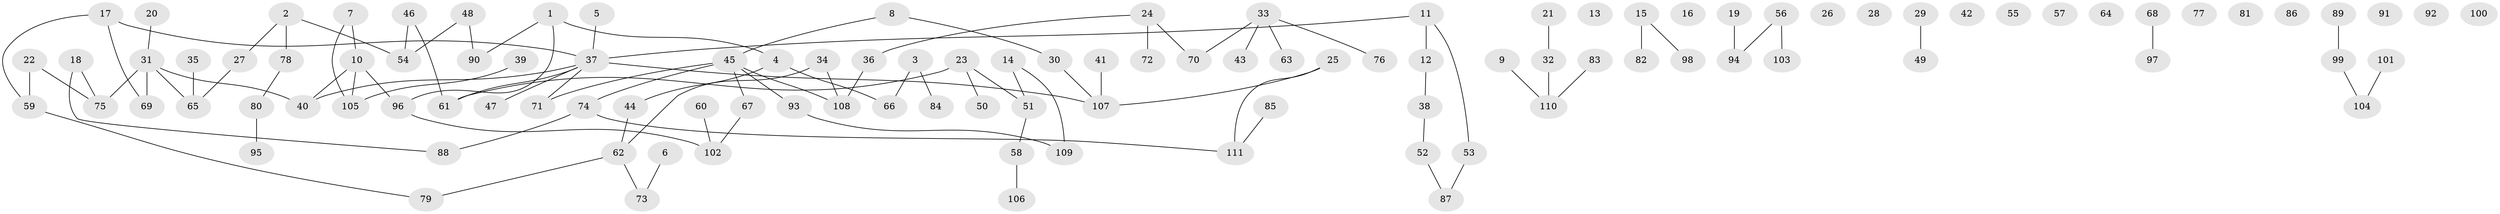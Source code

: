// Generated by graph-tools (version 1.1) at 2025/13/03/09/25 04:13:08]
// undirected, 111 vertices, 103 edges
graph export_dot {
graph [start="1"]
  node [color=gray90,style=filled];
  1;
  2;
  3;
  4;
  5;
  6;
  7;
  8;
  9;
  10;
  11;
  12;
  13;
  14;
  15;
  16;
  17;
  18;
  19;
  20;
  21;
  22;
  23;
  24;
  25;
  26;
  27;
  28;
  29;
  30;
  31;
  32;
  33;
  34;
  35;
  36;
  37;
  38;
  39;
  40;
  41;
  42;
  43;
  44;
  45;
  46;
  47;
  48;
  49;
  50;
  51;
  52;
  53;
  54;
  55;
  56;
  57;
  58;
  59;
  60;
  61;
  62;
  63;
  64;
  65;
  66;
  67;
  68;
  69;
  70;
  71;
  72;
  73;
  74;
  75;
  76;
  77;
  78;
  79;
  80;
  81;
  82;
  83;
  84;
  85;
  86;
  87;
  88;
  89;
  90;
  91;
  92;
  93;
  94;
  95;
  96;
  97;
  98;
  99;
  100;
  101;
  102;
  103;
  104;
  105;
  106;
  107;
  108;
  109;
  110;
  111;
  1 -- 4;
  1 -- 90;
  1 -- 96;
  2 -- 27;
  2 -- 54;
  2 -- 78;
  3 -- 66;
  3 -- 84;
  4 -- 44;
  4 -- 66;
  5 -- 37;
  6 -- 73;
  7 -- 10;
  7 -- 105;
  8 -- 30;
  8 -- 45;
  9 -- 110;
  10 -- 40;
  10 -- 96;
  10 -- 105;
  11 -- 12;
  11 -- 37;
  11 -- 53;
  12 -- 38;
  14 -- 51;
  14 -- 109;
  15 -- 82;
  15 -- 98;
  17 -- 37;
  17 -- 59;
  17 -- 69;
  18 -- 75;
  18 -- 88;
  19 -- 94;
  20 -- 31;
  21 -- 32;
  22 -- 59;
  22 -- 75;
  23 -- 50;
  23 -- 51;
  23 -- 61;
  24 -- 36;
  24 -- 70;
  24 -- 72;
  25 -- 107;
  25 -- 111;
  27 -- 65;
  29 -- 49;
  30 -- 107;
  31 -- 40;
  31 -- 65;
  31 -- 69;
  31 -- 75;
  32 -- 110;
  33 -- 43;
  33 -- 63;
  33 -- 70;
  33 -- 76;
  34 -- 62;
  34 -- 108;
  35 -- 65;
  36 -- 108;
  37 -- 40;
  37 -- 47;
  37 -- 61;
  37 -- 71;
  37 -- 107;
  38 -- 52;
  39 -- 105;
  41 -- 107;
  44 -- 62;
  45 -- 67;
  45 -- 71;
  45 -- 74;
  45 -- 93;
  45 -- 108;
  46 -- 54;
  46 -- 61;
  48 -- 54;
  48 -- 90;
  51 -- 58;
  52 -- 87;
  53 -- 87;
  56 -- 94;
  56 -- 103;
  58 -- 106;
  59 -- 79;
  60 -- 102;
  62 -- 73;
  62 -- 79;
  67 -- 102;
  68 -- 97;
  74 -- 88;
  74 -- 111;
  78 -- 80;
  80 -- 95;
  83 -- 110;
  85 -- 111;
  89 -- 99;
  93 -- 109;
  96 -- 102;
  99 -- 104;
  101 -- 104;
}
